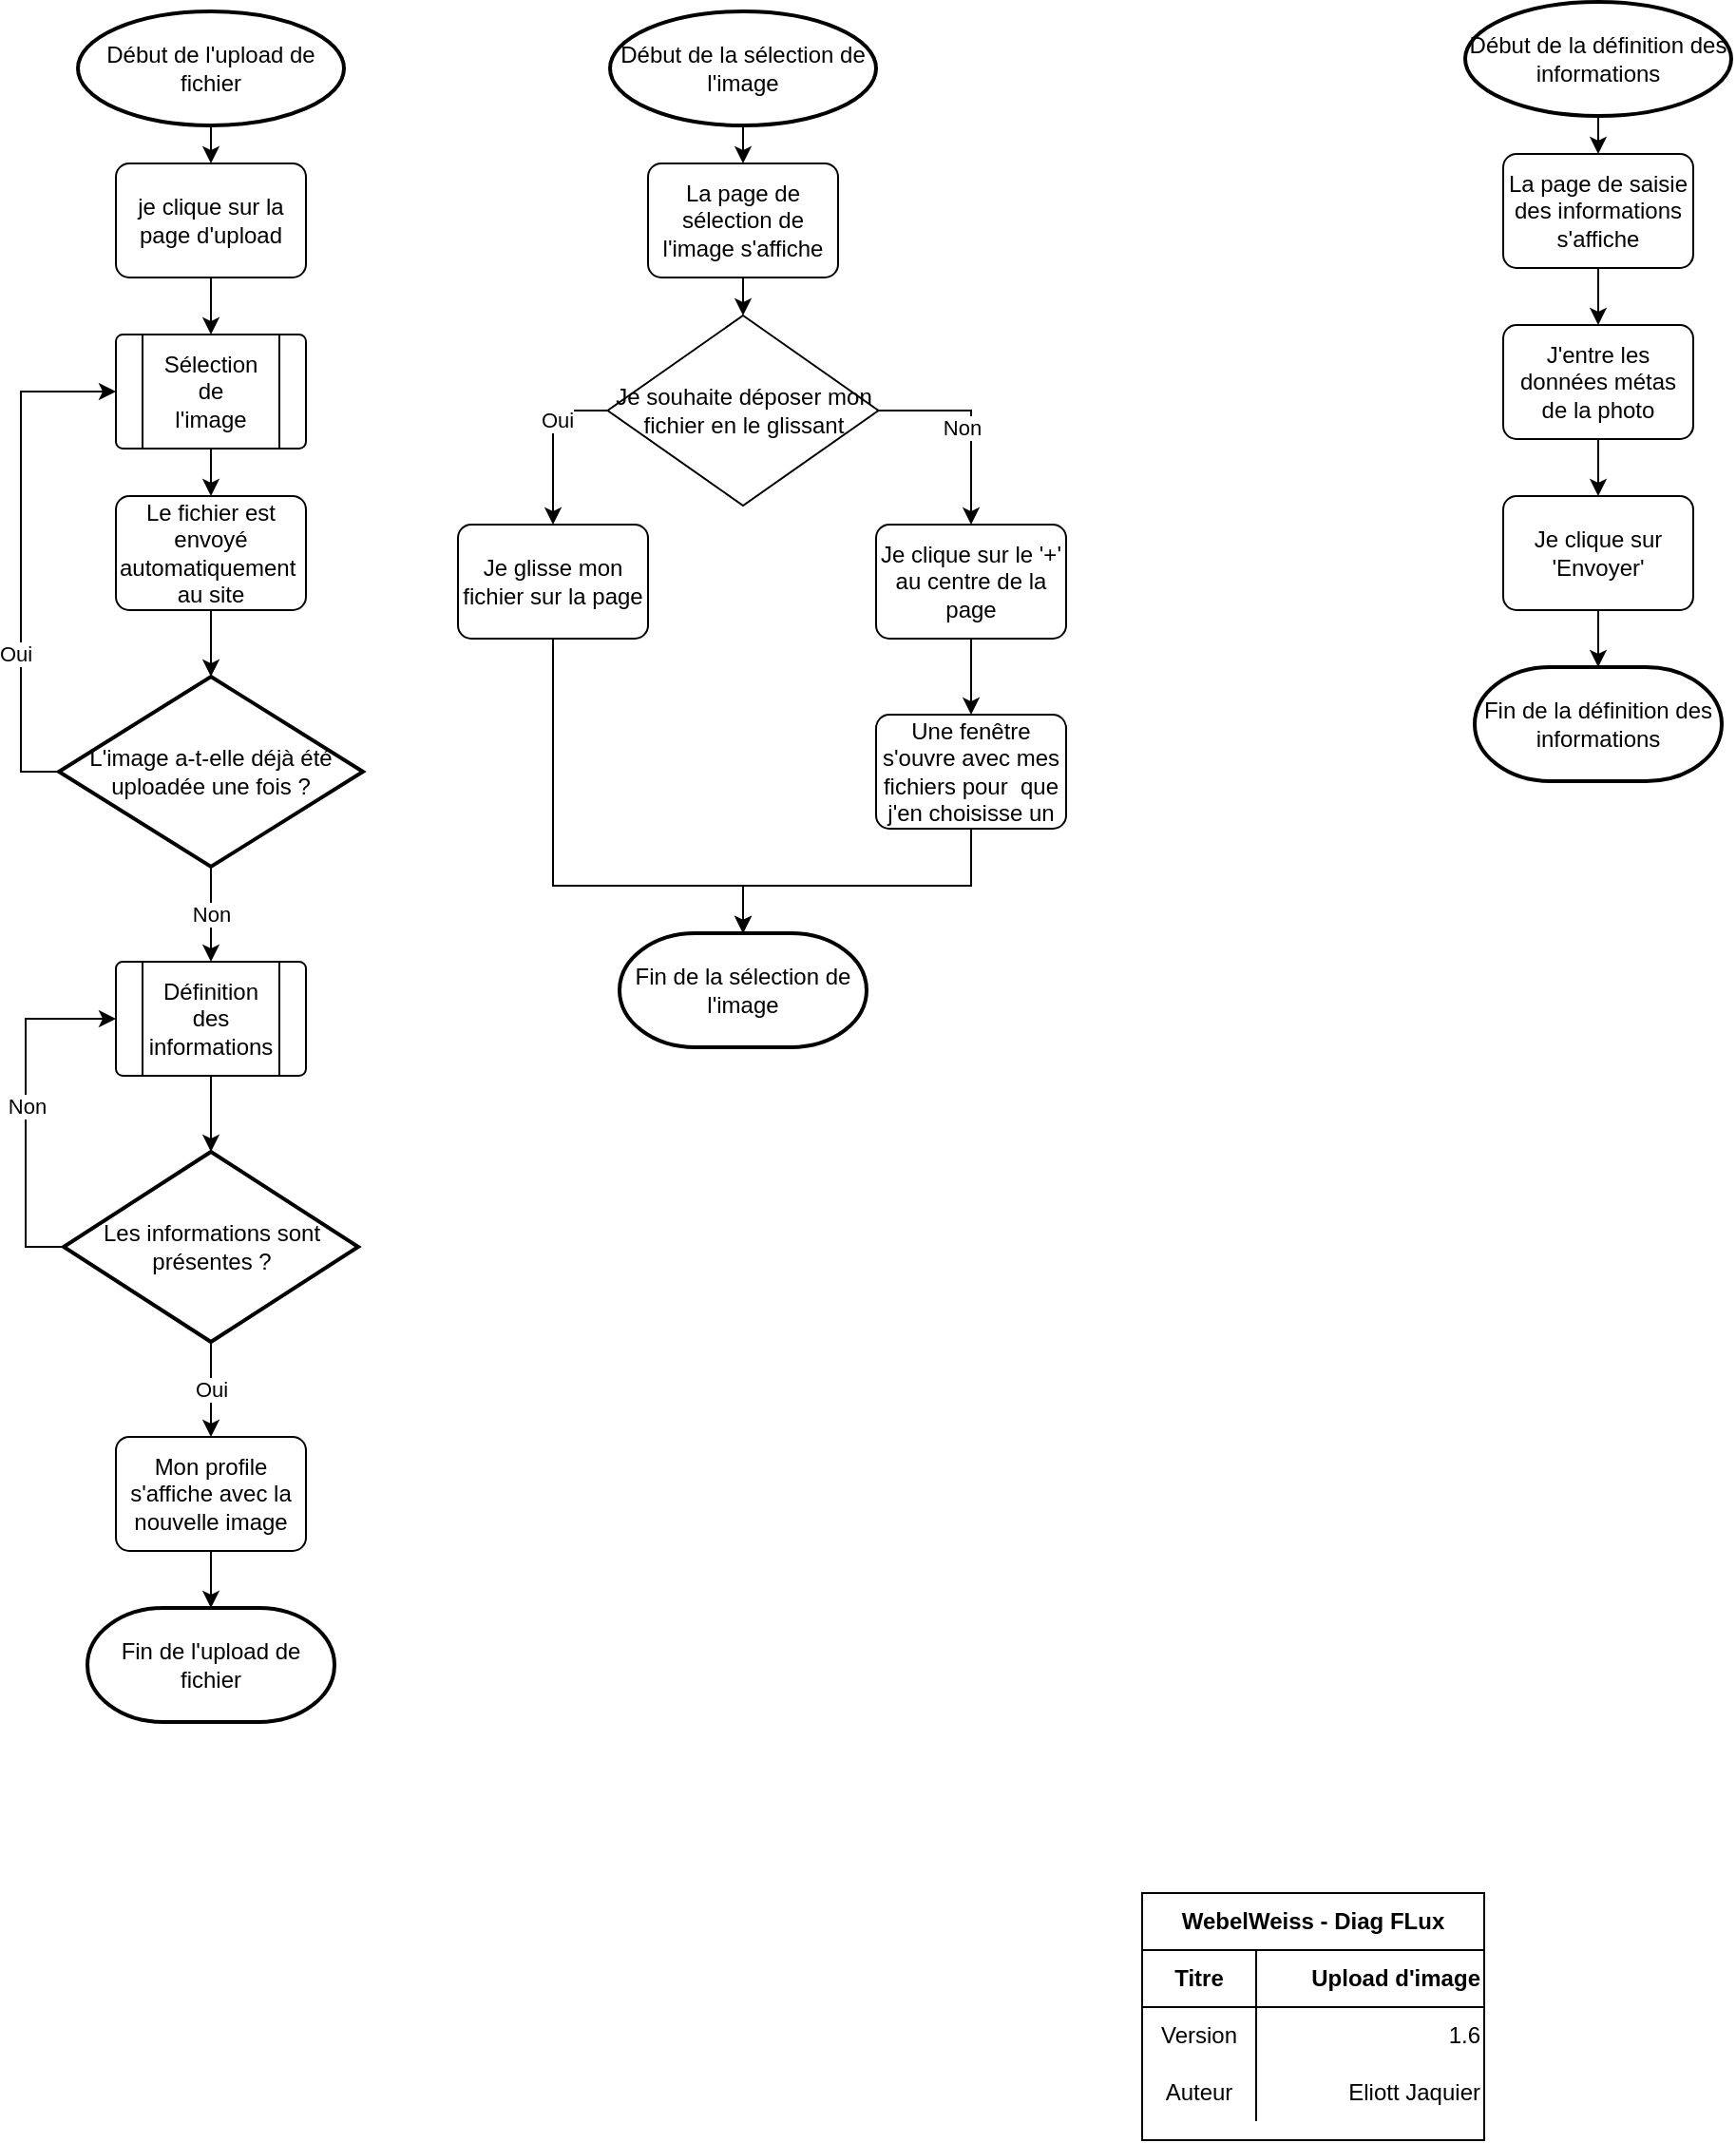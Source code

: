 <mxfile version="14.7.7" type="device"><diagram id="KzaFyO3nPRXMVd7_LysB" name="Upload"><mxGraphModel dx="867" dy="527" grid="1" gridSize="10" guides="1" tooltips="1" connect="1" arrows="1" fold="1" page="1" pageScale="1" pageWidth="827" pageHeight="1169" math="0" shadow="0"><root><mxCell id="0"/><mxCell id="1" parent="0"/><mxCell id="fJCNqhoeSMLrUAWQNLBC-45" style="edgeStyle=orthogonalEdgeStyle;rounded=0;orthogonalLoop=1;jettySize=auto;html=1;exitX=0.5;exitY=1;exitDx=0;exitDy=0;exitPerimeter=0;entryX=0.5;entryY=0;entryDx=0;entryDy=0;" parent="1" source="fJCNqhoeSMLrUAWQNLBC-1" target="fJCNqhoeSMLrUAWQNLBC-15" edge="1"><mxGeometry relative="1" as="geometry"/></mxCell><mxCell id="fJCNqhoeSMLrUAWQNLBC-1" value="Début de l'upload de fichier" style="strokeWidth=2;html=1;shape=mxgraph.flowchart.start_1;whiteSpace=wrap;" parent="1" vertex="1"><mxGeometry x="80" y="40" width="140" height="60" as="geometry"/></mxCell><mxCell id="fJCNqhoeSMLrUAWQNLBC-2" value="Fin de l'upload de fichier" style="strokeWidth=2;html=1;shape=mxgraph.flowchart.terminator;whiteSpace=wrap;" parent="1" vertex="1"><mxGeometry x="85" y="880" width="130" height="60" as="geometry"/></mxCell><mxCell id="fJCNqhoeSMLrUAWQNLBC-9" value="" style="group" parent="1" vertex="1" connectable="0"><mxGeometry x="100" y="210" width="100" height="60" as="geometry"/></mxCell><mxCell id="fJCNqhoeSMLrUAWQNLBC-10" value="" style="verticalLabelPosition=bottom;verticalAlign=top;html=1;shape=process;whiteSpace=wrap;rounded=1;size=0.14;arcSize=6;align=center;" parent="fJCNqhoeSMLrUAWQNLBC-9" vertex="1"><mxGeometry width="100" height="60" as="geometry"/></mxCell><mxCell id="fJCNqhoeSMLrUAWQNLBC-11" value="Sélection de l'image" style="text;html=1;strokeColor=none;fillColor=none;align=center;verticalAlign=middle;whiteSpace=wrap;rounded=0;" parent="fJCNqhoeSMLrUAWQNLBC-9" vertex="1"><mxGeometry x="30" y="20" width="40" height="20" as="geometry"/></mxCell><mxCell id="fJCNqhoeSMLrUAWQNLBC-17" style="edgeStyle=orthogonalEdgeStyle;rounded=0;orthogonalLoop=1;jettySize=auto;html=1;exitX=0.5;exitY=1;exitDx=0;exitDy=0;exitPerimeter=0;entryX=0.5;entryY=0;entryDx=0;entryDy=0;" parent="1" source="fJCNqhoeSMLrUAWQNLBC-12" target="fJCNqhoeSMLrUAWQNLBC-14" edge="1"><mxGeometry relative="1" as="geometry"/></mxCell><mxCell id="fJCNqhoeSMLrUAWQNLBC-12" value="Début de la sélection de l'image" style="strokeWidth=2;html=1;shape=mxgraph.flowchart.start_1;whiteSpace=wrap;" parent="1" vertex="1"><mxGeometry x="360" y="40" width="140" height="60" as="geometry"/></mxCell><mxCell id="fJCNqhoeSMLrUAWQNLBC-13" value="Fin de la sélection de l'image" style="strokeWidth=2;html=1;shape=mxgraph.flowchart.terminator;whiteSpace=wrap;" parent="1" vertex="1"><mxGeometry x="365" y="525" width="130" height="60" as="geometry"/></mxCell><mxCell id="yPJxUrw9429MZh2TFlNh-2" style="edgeStyle=orthogonalEdgeStyle;rounded=0;orthogonalLoop=1;jettySize=auto;html=1;exitX=0.5;exitY=1;exitDx=0;exitDy=0;entryX=0.5;entryY=0;entryDx=0;entryDy=0;" edge="1" parent="1" source="fJCNqhoeSMLrUAWQNLBC-14" target="yPJxUrw9429MZh2TFlNh-1"><mxGeometry relative="1" as="geometry"/></mxCell><mxCell id="fJCNqhoeSMLrUAWQNLBC-14" value="La page de sélection de l'image s'affiche" style="rounded=1;whiteSpace=wrap;html=1;absoluteArcSize=1;arcSize=14;strokeWidth=1;" parent="1" vertex="1"><mxGeometry x="380" y="120" width="100" height="60" as="geometry"/></mxCell><mxCell id="fJCNqhoeSMLrUAWQNLBC-46" style="edgeStyle=orthogonalEdgeStyle;rounded=0;orthogonalLoop=1;jettySize=auto;html=1;exitX=0.5;exitY=1;exitDx=0;exitDy=0;entryX=0.5;entryY=0;entryDx=0;entryDy=0;" parent="1" source="fJCNqhoeSMLrUAWQNLBC-15" target="fJCNqhoeSMLrUAWQNLBC-10" edge="1"><mxGeometry relative="1" as="geometry"/></mxCell><mxCell id="fJCNqhoeSMLrUAWQNLBC-15" value="je clique sur la page d'upload" style="rounded=1;whiteSpace=wrap;html=1;absoluteArcSize=1;arcSize=14;strokeWidth=1;" parent="1" vertex="1"><mxGeometry x="100" y="120" width="100" height="60" as="geometry"/></mxCell><mxCell id="fJCNqhoeSMLrUAWQNLBC-34" style="edgeStyle=orthogonalEdgeStyle;rounded=0;orthogonalLoop=1;jettySize=auto;html=1;exitX=0;exitY=0.5;exitDx=0;exitDy=0;exitPerimeter=0;entryX=0;entryY=0.5;entryDx=0;entryDy=0;" parent="1" source="fJCNqhoeSMLrUAWQNLBC-33" target="fJCNqhoeSMLrUAWQNLBC-10" edge="1"><mxGeometry relative="1" as="geometry"/></mxCell><mxCell id="fJCNqhoeSMLrUAWQNLBC-37" value="Oui" style="edgeLabel;html=1;align=center;verticalAlign=middle;resizable=0;points=[];" parent="fJCNqhoeSMLrUAWQNLBC-34" vertex="1" connectable="0"><mxGeometry x="-0.392" y="3" relative="1" as="geometry"><mxPoint as="offset"/></mxGeometry></mxCell><mxCell id="fJCNqhoeSMLrUAWQNLBC-50" value="Non" style="edgeStyle=orthogonalEdgeStyle;rounded=0;orthogonalLoop=1;jettySize=auto;html=1;exitX=0.5;exitY=1;exitDx=0;exitDy=0;exitPerimeter=0;entryX=0.5;entryY=0;entryDx=0;entryDy=0;" parent="1" source="fJCNqhoeSMLrUAWQNLBC-33" target="fJCNqhoeSMLrUAWQNLBC-48" edge="1"><mxGeometry relative="1" as="geometry"/></mxCell><mxCell id="fJCNqhoeSMLrUAWQNLBC-33" value="L'image a-t-elle déjà été uploadée une fois ?" style="strokeWidth=2;html=1;shape=mxgraph.flowchart.decision;whiteSpace=wrap;" parent="1" vertex="1"><mxGeometry x="70" y="390" width="160" height="100" as="geometry"/></mxCell><mxCell id="fJCNqhoeSMLrUAWQNLBC-47" value="" style="group" parent="1" vertex="1" connectable="0"><mxGeometry x="100" y="540" width="100" height="60" as="geometry"/></mxCell><mxCell id="fJCNqhoeSMLrUAWQNLBC-48" value="" style="verticalLabelPosition=bottom;verticalAlign=top;html=1;shape=process;whiteSpace=wrap;rounded=1;size=0.14;arcSize=6;align=center;" parent="fJCNqhoeSMLrUAWQNLBC-47" vertex="1"><mxGeometry width="100" height="60" as="geometry"/></mxCell><mxCell id="fJCNqhoeSMLrUAWQNLBC-49" value="Définition des informations" style="text;html=1;strokeColor=none;fillColor=none;align=center;verticalAlign=middle;whiteSpace=wrap;rounded=0;" parent="fJCNqhoeSMLrUAWQNLBC-47" vertex="1"><mxGeometry x="30" y="20" width="40" height="20" as="geometry"/></mxCell><mxCell id="fJCNqhoeSMLrUAWQNLBC-51" style="edgeStyle=orthogonalEdgeStyle;rounded=0;orthogonalLoop=1;jettySize=auto;html=1;exitX=0.5;exitY=1;exitDx=0;exitDy=0;entryX=0.5;entryY=0;entryDx=0;entryDy=0;" parent="1" source="fJCNqhoeSMLrUAWQNLBC-52" target="fJCNqhoeSMLrUAWQNLBC-59" edge="1"><mxGeometry relative="1" as="geometry"/></mxCell><mxCell id="fJCNqhoeSMLrUAWQNLBC-52" value="J'entre les données métas de la photo" style="rounded=1;whiteSpace=wrap;html=1;absoluteArcSize=1;arcSize=14;strokeWidth=1;" parent="1" vertex="1"><mxGeometry x="830" y="205" width="100" height="60" as="geometry"/></mxCell><mxCell id="fJCNqhoeSMLrUAWQNLBC-53" style="edgeStyle=orthogonalEdgeStyle;rounded=0;orthogonalLoop=1;jettySize=auto;html=1;exitX=0.5;exitY=1;exitDx=0;exitDy=0;exitPerimeter=0;entryX=0.5;entryY=0;entryDx=0;entryDy=0;" parent="1" source="fJCNqhoeSMLrUAWQNLBC-54" target="fJCNqhoeSMLrUAWQNLBC-57" edge="1"><mxGeometry relative="1" as="geometry"/></mxCell><mxCell id="fJCNqhoeSMLrUAWQNLBC-54" value="Début de la définition des informations" style="strokeWidth=2;html=1;shape=mxgraph.flowchart.start_1;whiteSpace=wrap;" parent="1" vertex="1"><mxGeometry x="810" y="35" width="140" height="60" as="geometry"/></mxCell><mxCell id="fJCNqhoeSMLrUAWQNLBC-55" value="Fin de la définition des informations" style="strokeWidth=2;html=1;shape=mxgraph.flowchart.terminator;whiteSpace=wrap;" parent="1" vertex="1"><mxGeometry x="815" y="385" width="130" height="60" as="geometry"/></mxCell><mxCell id="fJCNqhoeSMLrUAWQNLBC-56" style="edgeStyle=orthogonalEdgeStyle;rounded=0;orthogonalLoop=1;jettySize=auto;html=1;exitX=0.5;exitY=1;exitDx=0;exitDy=0;entryX=0.5;entryY=0;entryDx=0;entryDy=0;" parent="1" source="fJCNqhoeSMLrUAWQNLBC-57" target="fJCNqhoeSMLrUAWQNLBC-52" edge="1"><mxGeometry relative="1" as="geometry"/></mxCell><mxCell id="fJCNqhoeSMLrUAWQNLBC-57" value="La page de saisie des informations s'affiche" style="rounded=1;whiteSpace=wrap;html=1;absoluteArcSize=1;arcSize=14;strokeWidth=1;" parent="1" vertex="1"><mxGeometry x="830" y="115" width="100" height="60" as="geometry"/></mxCell><mxCell id="fJCNqhoeSMLrUAWQNLBC-58" style="edgeStyle=orthogonalEdgeStyle;rounded=0;orthogonalLoop=1;jettySize=auto;html=1;exitX=0.5;exitY=1;exitDx=0;exitDy=0;entryX=0.5;entryY=0;entryDx=0;entryDy=0;entryPerimeter=0;" parent="1" source="fJCNqhoeSMLrUAWQNLBC-59" target="fJCNqhoeSMLrUAWQNLBC-55" edge="1"><mxGeometry relative="1" as="geometry"/></mxCell><mxCell id="fJCNqhoeSMLrUAWQNLBC-59" value="Je clique sur 'Envoyer'" style="rounded=1;whiteSpace=wrap;html=1;absoluteArcSize=1;arcSize=14;strokeWidth=1;" parent="1" vertex="1"><mxGeometry x="830" y="295" width="100" height="60" as="geometry"/></mxCell><mxCell id="fJCNqhoeSMLrUAWQNLBC-69" style="edgeStyle=orthogonalEdgeStyle;rounded=0;orthogonalLoop=1;jettySize=auto;html=1;exitX=0.5;exitY=1;exitDx=0;exitDy=0;" parent="1" source="fJCNqhoeSMLrUAWQNLBC-60" edge="1"><mxGeometry relative="1" as="geometry"><mxPoint x="150" y="880" as="targetPoint"/></mxGeometry></mxCell><mxCell id="fJCNqhoeSMLrUAWQNLBC-60" value="Mon profile s'affiche avec la nouvelle image" style="rounded=1;whiteSpace=wrap;html=1;absoluteArcSize=1;arcSize=14;strokeWidth=1;" parent="1" vertex="1"><mxGeometry x="100" y="790" width="100" height="60" as="geometry"/></mxCell><mxCell id="fJCNqhoeSMLrUAWQNLBC-64" value="Oui" style="edgeStyle=orthogonalEdgeStyle;rounded=0;orthogonalLoop=1;jettySize=auto;html=1;exitX=0.5;exitY=1;exitDx=0;exitDy=0;exitPerimeter=0;entryX=0.5;entryY=0;entryDx=0;entryDy=0;" parent="1" source="fJCNqhoeSMLrUAWQNLBC-61" target="fJCNqhoeSMLrUAWQNLBC-60" edge="1"><mxGeometry relative="1" as="geometry"/></mxCell><mxCell id="fJCNqhoeSMLrUAWQNLBC-66" value="Non" style="edgeStyle=orthogonalEdgeStyle;rounded=0;orthogonalLoop=1;jettySize=auto;html=1;exitX=0;exitY=0.5;exitDx=0;exitDy=0;exitPerimeter=0;entryX=0;entryY=0.5;entryDx=0;entryDy=0;" parent="1" source="fJCNqhoeSMLrUAWQNLBC-61" target="fJCNqhoeSMLrUAWQNLBC-48" edge="1"><mxGeometry relative="1" as="geometry"/></mxCell><mxCell id="fJCNqhoeSMLrUAWQNLBC-61" value="Les informations sont présentes ?" style="strokeWidth=2;html=1;shape=mxgraph.flowchart.decision;whiteSpace=wrap;" parent="1" vertex="1"><mxGeometry x="72.5" y="640" width="155" height="100" as="geometry"/></mxCell><mxCell id="fJCNqhoeSMLrUAWQNLBC-63" style="edgeStyle=orthogonalEdgeStyle;rounded=0;orthogonalLoop=1;jettySize=auto;html=1;exitX=0.5;exitY=1;exitDx=0;exitDy=0;entryX=0.5;entryY=0;entryDx=0;entryDy=0;entryPerimeter=0;" parent="1" source="fJCNqhoeSMLrUAWQNLBC-48" target="fJCNqhoeSMLrUAWQNLBC-61" edge="1"><mxGeometry relative="1" as="geometry"/></mxCell><mxCell id="eQofG_4eKvpzTwQMimGY-19" value="&lt;b&gt;WebelWeiss - Diag FLux&lt;/b&gt;" style="shape=table;html=1;whiteSpace=wrap;startSize=30;container=1;collapsible=0;childLayout=tableLayout;fixedRows=1;rowLines=0;fontStyle=1;align=center;" parent="1" vertex="1"><mxGeometry x="640" y="1030" width="180" height="130" as="geometry"/></mxCell><mxCell id="eQofG_4eKvpzTwQMimGY-20" value="" style="shape=partialRectangle;html=1;whiteSpace=wrap;collapsible=0;dropTarget=0;pointerEvents=0;fillColor=none;top=0;left=0;bottom=1;right=0;points=[[0,0.5],[1,0.5]];portConstraint=eastwest;" parent="eQofG_4eKvpzTwQMimGY-19" vertex="1"><mxGeometry y="30" width="180" height="30" as="geometry"/></mxCell><mxCell id="eQofG_4eKvpzTwQMimGY-21" value="&lt;b&gt;Titre&lt;/b&gt;" style="shape=partialRectangle;html=1;whiteSpace=wrap;connectable=0;fillColor=none;top=0;left=0;bottom=0;right=0;overflow=hidden;" parent="eQofG_4eKvpzTwQMimGY-20" vertex="1"><mxGeometry width="60" height="30" as="geometry"/></mxCell><mxCell id="eQofG_4eKvpzTwQMimGY-22" value="&lt;b&gt;Upload d'image&lt;/b&gt;" style="shape=partialRectangle;html=1;whiteSpace=wrap;connectable=0;fillColor=none;top=0;left=0;bottom=0;right=0;align=right;spacingLeft=6;overflow=hidden;" parent="eQofG_4eKvpzTwQMimGY-20" vertex="1"><mxGeometry x="60" width="120" height="30" as="geometry"/></mxCell><mxCell id="eQofG_4eKvpzTwQMimGY-23" value="" style="shape=partialRectangle;html=1;whiteSpace=wrap;collapsible=0;dropTarget=0;pointerEvents=0;fillColor=none;top=0;left=0;bottom=0;right=0;points=[[0,0.5],[1,0.5]];portConstraint=eastwest;" parent="eQofG_4eKvpzTwQMimGY-19" vertex="1"><mxGeometry y="60" width="180" height="30" as="geometry"/></mxCell><mxCell id="eQofG_4eKvpzTwQMimGY-24" value="Version" style="shape=partialRectangle;html=1;whiteSpace=wrap;connectable=0;fillColor=none;top=0;left=0;bottom=0;right=0;overflow=hidden;" parent="eQofG_4eKvpzTwQMimGY-23" vertex="1"><mxGeometry width="60" height="30" as="geometry"/></mxCell><mxCell id="eQofG_4eKvpzTwQMimGY-25" value="1.6" style="shape=partialRectangle;html=1;whiteSpace=wrap;connectable=0;fillColor=none;top=0;left=0;bottom=0;right=0;align=right;spacingLeft=6;overflow=hidden;" parent="eQofG_4eKvpzTwQMimGY-23" vertex="1"><mxGeometry x="60" width="120" height="30" as="geometry"/></mxCell><mxCell id="eQofG_4eKvpzTwQMimGY-26" value="" style="shape=partialRectangle;html=1;whiteSpace=wrap;collapsible=0;dropTarget=0;pointerEvents=0;fillColor=none;top=0;left=0;bottom=0;right=0;points=[[0,0.5],[1,0.5]];portConstraint=eastwest;" parent="eQofG_4eKvpzTwQMimGY-19" vertex="1"><mxGeometry y="90" width="180" height="30" as="geometry"/></mxCell><mxCell id="eQofG_4eKvpzTwQMimGY-27" value="Auteur" style="shape=partialRectangle;html=1;whiteSpace=wrap;connectable=0;fillColor=none;top=0;left=0;bottom=0;right=0;overflow=hidden;" parent="eQofG_4eKvpzTwQMimGY-26" vertex="1"><mxGeometry width="60" height="30" as="geometry"/></mxCell><mxCell id="eQofG_4eKvpzTwQMimGY-28" value="Eliott Jaquier" style="shape=partialRectangle;html=1;whiteSpace=wrap;connectable=0;fillColor=none;top=0;left=0;bottom=0;right=0;align=right;spacingLeft=6;overflow=hidden;" parent="eQofG_4eKvpzTwQMimGY-26" vertex="1"><mxGeometry x="60" width="120" height="30" as="geometry"/></mxCell><mxCell id="yPJxUrw9429MZh2TFlNh-5" style="edgeStyle=orthogonalEdgeStyle;rounded=0;orthogonalLoop=1;jettySize=auto;html=1;exitX=0;exitY=0.5;exitDx=0;exitDy=0;entryX=0.5;entryY=0;entryDx=0;entryDy=0;" edge="1" parent="1" source="yPJxUrw9429MZh2TFlNh-1" target="yPJxUrw9429MZh2TFlNh-3"><mxGeometry relative="1" as="geometry"/></mxCell><mxCell id="yPJxUrw9429MZh2TFlNh-9" value="Oui" style="edgeLabel;html=1;align=center;verticalAlign=middle;resizable=0;points=[];" vertex="1" connectable="0" parent="yPJxUrw9429MZh2TFlNh-5"><mxGeometry x="-0.244" y="2" relative="1" as="geometry"><mxPoint as="offset"/></mxGeometry></mxCell><mxCell id="yPJxUrw9429MZh2TFlNh-7" style="edgeStyle=orthogonalEdgeStyle;rounded=0;orthogonalLoop=1;jettySize=auto;html=1;exitX=1;exitY=0.5;exitDx=0;exitDy=0;entryX=0.5;entryY=0;entryDx=0;entryDy=0;" edge="1" parent="1" source="yPJxUrw9429MZh2TFlNh-1" target="yPJxUrw9429MZh2TFlNh-6"><mxGeometry relative="1" as="geometry"/></mxCell><mxCell id="yPJxUrw9429MZh2TFlNh-10" value="Non" style="edgeLabel;html=1;align=center;verticalAlign=middle;resizable=0;points=[];" vertex="1" connectable="0" parent="yPJxUrw9429MZh2TFlNh-7"><mxGeometry x="0.058" y="-5" relative="1" as="geometry"><mxPoint as="offset"/></mxGeometry></mxCell><mxCell id="yPJxUrw9429MZh2TFlNh-1" value="Je souhaite déposer mon fichier en le glissant" style="rhombus;whiteSpace=wrap;html=1;" vertex="1" parent="1"><mxGeometry x="358.75" y="200" width="142.5" height="100" as="geometry"/></mxCell><mxCell id="yPJxUrw9429MZh2TFlNh-16" style="edgeStyle=orthogonalEdgeStyle;rounded=0;orthogonalLoop=1;jettySize=auto;html=1;exitX=0.5;exitY=1;exitDx=0;exitDy=0;entryX=0.5;entryY=0;entryDx=0;entryDy=0;entryPerimeter=0;" edge="1" parent="1" source="yPJxUrw9429MZh2TFlNh-3" target="fJCNqhoeSMLrUAWQNLBC-13"><mxGeometry relative="1" as="geometry"><Array as="points"><mxPoint x="330" y="500"/><mxPoint x="430" y="500"/></Array></mxGeometry></mxCell><mxCell id="yPJxUrw9429MZh2TFlNh-3" value="Je glisse mon fichier sur la page" style="rounded=1;whiteSpace=wrap;html=1;absoluteArcSize=1;arcSize=14;strokeWidth=1;" vertex="1" parent="1"><mxGeometry x="280" y="310" width="100" height="60" as="geometry"/></mxCell><mxCell id="yPJxUrw9429MZh2TFlNh-12" style="edgeStyle=orthogonalEdgeStyle;rounded=0;orthogonalLoop=1;jettySize=auto;html=1;exitX=0.5;exitY=1;exitDx=0;exitDy=0;entryX=0.5;entryY=0;entryDx=0;entryDy=0;" edge="1" parent="1" source="yPJxUrw9429MZh2TFlNh-6" target="yPJxUrw9429MZh2TFlNh-8"><mxGeometry relative="1" as="geometry"/></mxCell><mxCell id="yPJxUrw9429MZh2TFlNh-6" value="Je clique sur le '+' au centre de la page" style="rounded=1;whiteSpace=wrap;html=1;absoluteArcSize=1;arcSize=14;strokeWidth=1;" vertex="1" parent="1"><mxGeometry x="500" y="310" width="100" height="60" as="geometry"/></mxCell><mxCell id="yPJxUrw9429MZh2TFlNh-15" style="edgeStyle=orthogonalEdgeStyle;rounded=0;orthogonalLoop=1;jettySize=auto;html=1;exitX=0.5;exitY=1;exitDx=0;exitDy=0;entryX=0.5;entryY=0;entryDx=0;entryDy=0;entryPerimeter=0;" edge="1" parent="1" source="yPJxUrw9429MZh2TFlNh-8" target="fJCNqhoeSMLrUAWQNLBC-13"><mxGeometry relative="1" as="geometry"><Array as="points"><mxPoint x="550" y="500"/><mxPoint x="430" y="500"/></Array></mxGeometry></mxCell><mxCell id="yPJxUrw9429MZh2TFlNh-8" value="Une fenêtre s'ouvre avec mes fichiers pour&amp;nbsp; que j'en choisisse un" style="rounded=1;whiteSpace=wrap;html=1;absoluteArcSize=1;arcSize=14;strokeWidth=1;" vertex="1" parent="1"><mxGeometry x="500" y="410" width="100" height="60" as="geometry"/></mxCell><mxCell id="yPJxUrw9429MZh2TFlNh-19" style="edgeStyle=orthogonalEdgeStyle;rounded=0;orthogonalLoop=1;jettySize=auto;html=1;exitX=0.5;exitY=1;exitDx=0;exitDy=0;entryX=0.5;entryY=0;entryDx=0;entryDy=0;entryPerimeter=0;" edge="1" parent="1" source="yPJxUrw9429MZh2TFlNh-17" target="fJCNqhoeSMLrUAWQNLBC-33"><mxGeometry relative="1" as="geometry"/></mxCell><mxCell id="yPJxUrw9429MZh2TFlNh-17" value="Le fichier est envoyé automatiquement&amp;nbsp; au site" style="rounded=1;whiteSpace=wrap;html=1;absoluteArcSize=1;arcSize=14;strokeWidth=1;" vertex="1" parent="1"><mxGeometry x="100" y="295" width="100" height="60" as="geometry"/></mxCell><mxCell id="yPJxUrw9429MZh2TFlNh-18" style="edgeStyle=orthogonalEdgeStyle;rounded=0;orthogonalLoop=1;jettySize=auto;html=1;exitX=0.5;exitY=1;exitDx=0;exitDy=0;entryX=0.5;entryY=0;entryDx=0;entryDy=0;" edge="1" parent="1" source="fJCNqhoeSMLrUAWQNLBC-10" target="yPJxUrw9429MZh2TFlNh-17"><mxGeometry relative="1" as="geometry"/></mxCell></root></mxGraphModel></diagram></mxfile>